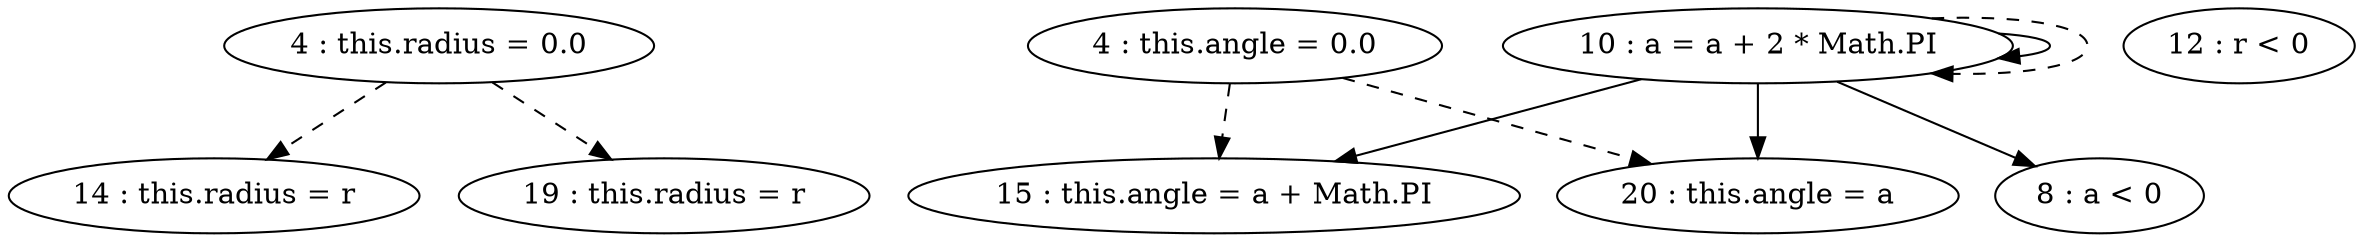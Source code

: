 digraph G {
"4 : this.radius = 0.0"
"4 : this.radius = 0.0" -> "14 : this.radius = r" [style=dashed]
"4 : this.radius = 0.0" -> "19 : this.radius = r" [style=dashed]
"4 : this.angle = 0.0"
"4 : this.angle = 0.0" -> "20 : this.angle = a" [style=dashed]
"4 : this.angle = 0.0" -> "15 : this.angle = a + Math.PI" [style=dashed]
"8 : a < 0"
"10 : a = a + 2 * Math.PI"
"10 : a = a + 2 * Math.PI" -> "8 : a < 0"
"10 : a = a + 2 * Math.PI" -> "20 : this.angle = a"
"10 : a = a + 2 * Math.PI" -> "15 : this.angle = a + Math.PI"
"10 : a = a + 2 * Math.PI" -> "10 : a = a + 2 * Math.PI"
"10 : a = a + 2 * Math.PI" -> "10 : a = a + 2 * Math.PI" [style=dashed]
"8 : a < 0"
"12 : r < 0"
"14 : this.radius = r"
"15 : this.angle = a + Math.PI"
"19 : this.radius = r"
"20 : this.angle = a"
}